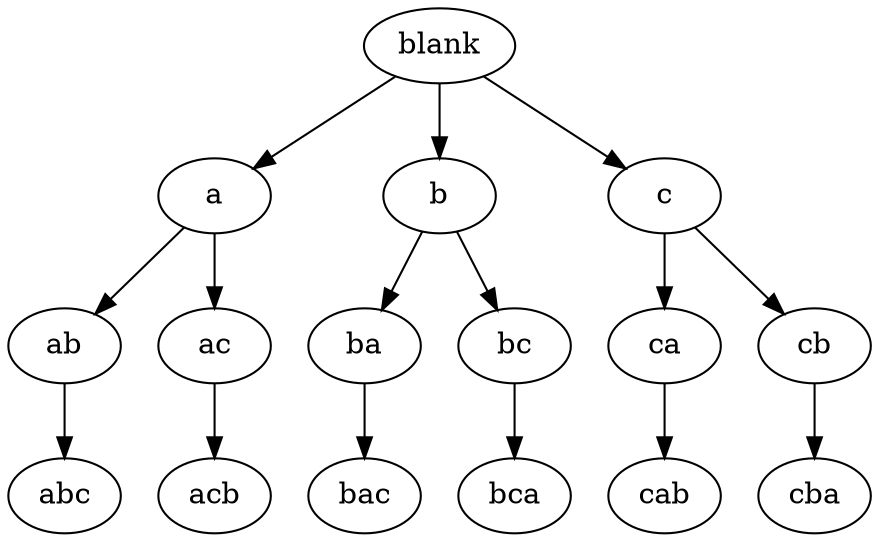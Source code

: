 digraph graph_name {
    "blank" -> "a"
    "a" -> "ab"
    "ab" -> "abc"
    "a" -> "ac"
    "ac" -> "acb"
    "blank" -> "b"
    "b" -> "ba"
    "ba" -> "bac"
    "b" -> "bc"
    "bc" -> "bca"
    "blank" -> "c"
    "c" -> "ca"
    "ca" -> "cab"
    "c" -> "cb"
    "cb" -> "cba"
}